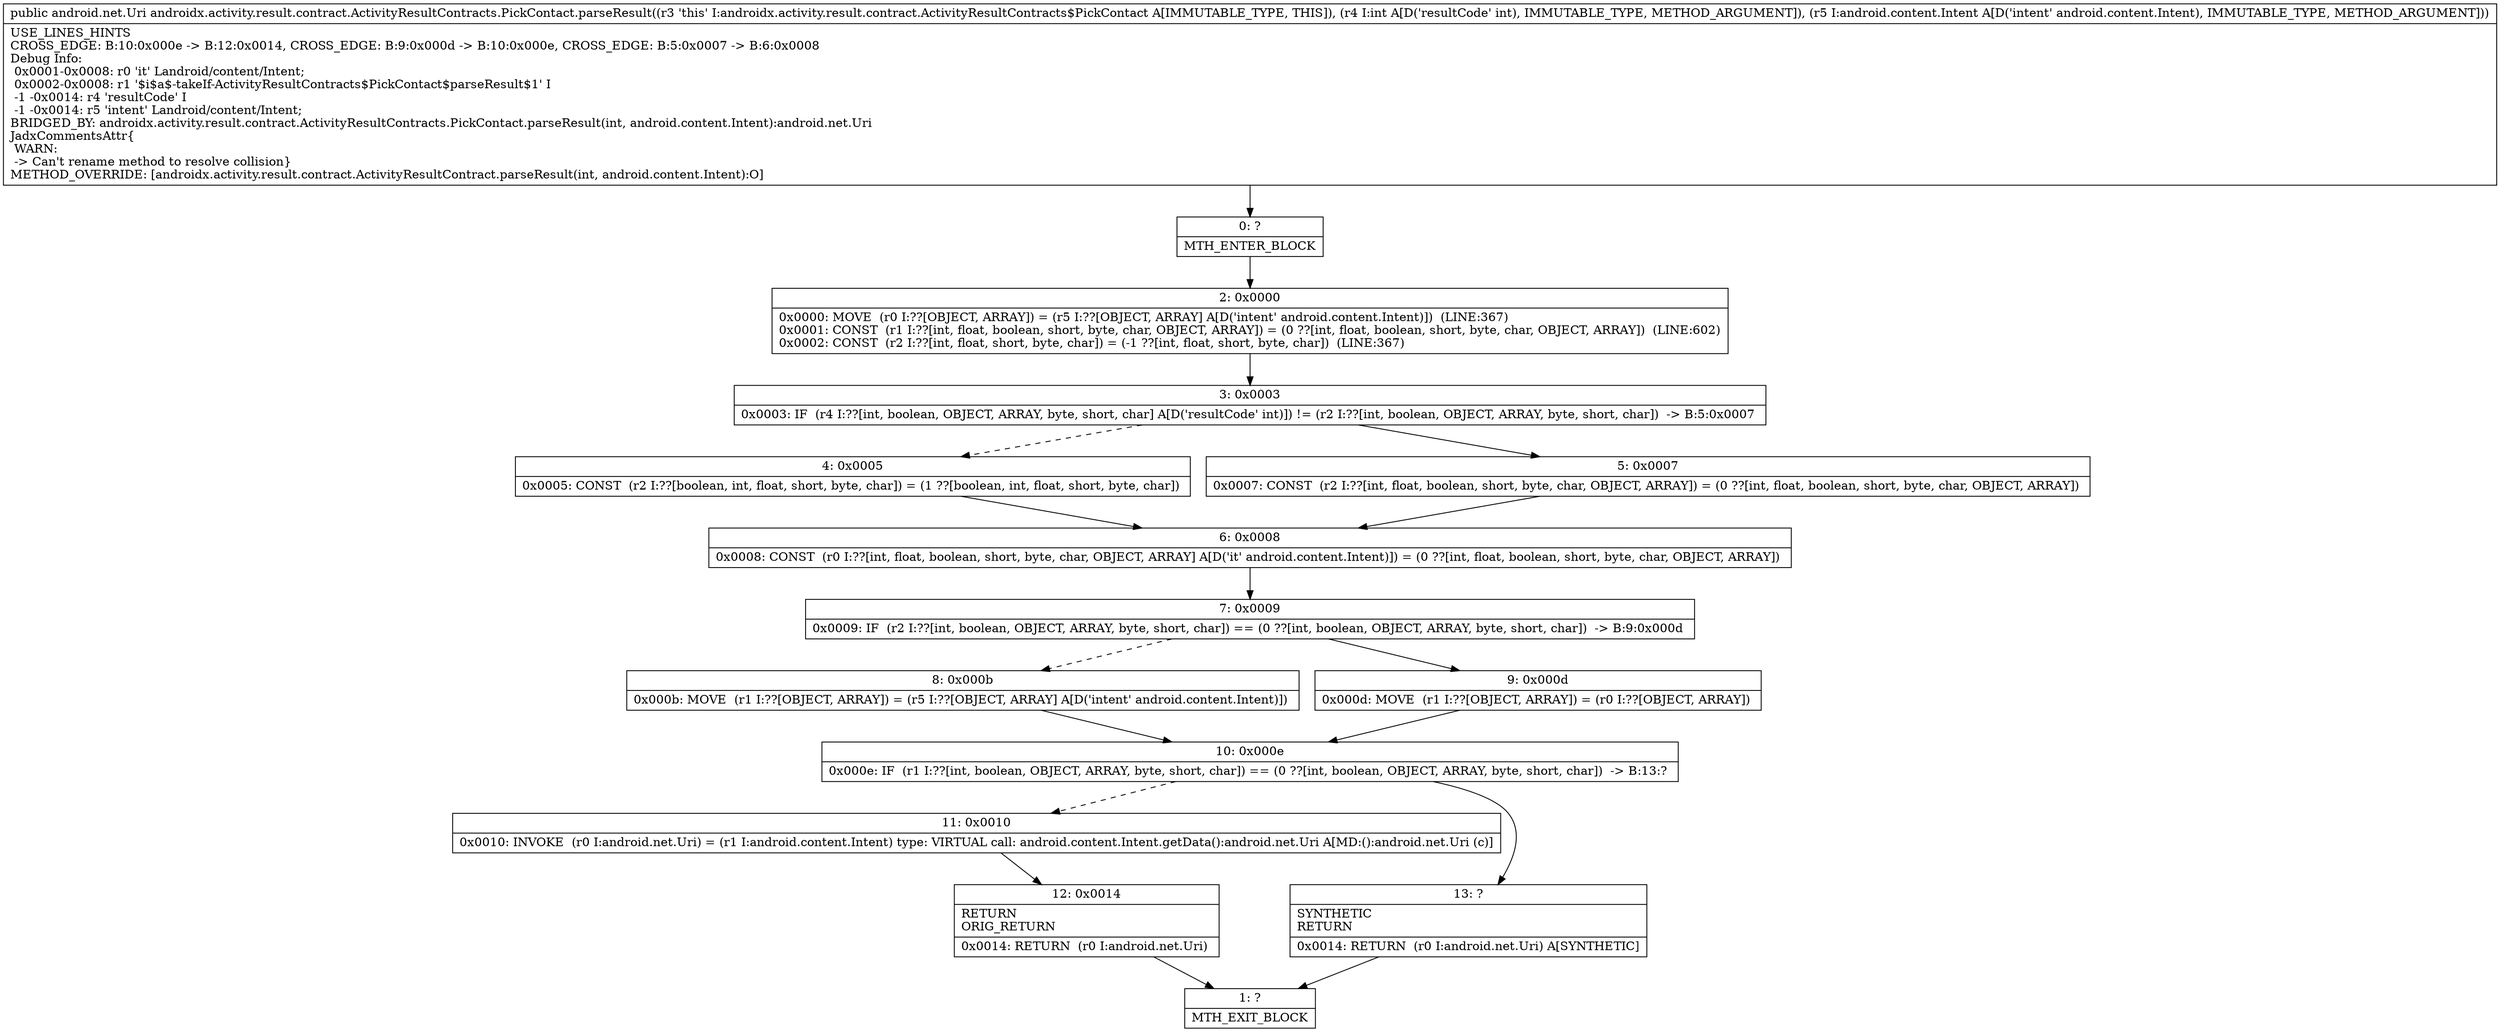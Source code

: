 digraph "CFG forandroidx.activity.result.contract.ActivityResultContracts.PickContact.parseResult(ILandroid\/content\/Intent;)Landroid\/net\/Uri;" {
Node_0 [shape=record,label="{0\:\ ?|MTH_ENTER_BLOCK\l}"];
Node_2 [shape=record,label="{2\:\ 0x0000|0x0000: MOVE  (r0 I:??[OBJECT, ARRAY]) = (r5 I:??[OBJECT, ARRAY] A[D('intent' android.content.Intent)])  (LINE:367)\l0x0001: CONST  (r1 I:??[int, float, boolean, short, byte, char, OBJECT, ARRAY]) = (0 ??[int, float, boolean, short, byte, char, OBJECT, ARRAY])  (LINE:602)\l0x0002: CONST  (r2 I:??[int, float, short, byte, char]) = (\-1 ??[int, float, short, byte, char])  (LINE:367)\l}"];
Node_3 [shape=record,label="{3\:\ 0x0003|0x0003: IF  (r4 I:??[int, boolean, OBJECT, ARRAY, byte, short, char] A[D('resultCode' int)]) != (r2 I:??[int, boolean, OBJECT, ARRAY, byte, short, char])  \-\> B:5:0x0007 \l}"];
Node_4 [shape=record,label="{4\:\ 0x0005|0x0005: CONST  (r2 I:??[boolean, int, float, short, byte, char]) = (1 ??[boolean, int, float, short, byte, char]) \l}"];
Node_6 [shape=record,label="{6\:\ 0x0008|0x0008: CONST  (r0 I:??[int, float, boolean, short, byte, char, OBJECT, ARRAY] A[D('it' android.content.Intent)]) = (0 ??[int, float, boolean, short, byte, char, OBJECT, ARRAY]) \l}"];
Node_7 [shape=record,label="{7\:\ 0x0009|0x0009: IF  (r2 I:??[int, boolean, OBJECT, ARRAY, byte, short, char]) == (0 ??[int, boolean, OBJECT, ARRAY, byte, short, char])  \-\> B:9:0x000d \l}"];
Node_8 [shape=record,label="{8\:\ 0x000b|0x000b: MOVE  (r1 I:??[OBJECT, ARRAY]) = (r5 I:??[OBJECT, ARRAY] A[D('intent' android.content.Intent)]) \l}"];
Node_10 [shape=record,label="{10\:\ 0x000e|0x000e: IF  (r1 I:??[int, boolean, OBJECT, ARRAY, byte, short, char]) == (0 ??[int, boolean, OBJECT, ARRAY, byte, short, char])  \-\> B:13:? \l}"];
Node_11 [shape=record,label="{11\:\ 0x0010|0x0010: INVOKE  (r0 I:android.net.Uri) = (r1 I:android.content.Intent) type: VIRTUAL call: android.content.Intent.getData():android.net.Uri A[MD:():android.net.Uri (c)]\l}"];
Node_12 [shape=record,label="{12\:\ 0x0014|RETURN\lORIG_RETURN\l|0x0014: RETURN  (r0 I:android.net.Uri) \l}"];
Node_1 [shape=record,label="{1\:\ ?|MTH_EXIT_BLOCK\l}"];
Node_13 [shape=record,label="{13\:\ ?|SYNTHETIC\lRETURN\l|0x0014: RETURN  (r0 I:android.net.Uri) A[SYNTHETIC]\l}"];
Node_9 [shape=record,label="{9\:\ 0x000d|0x000d: MOVE  (r1 I:??[OBJECT, ARRAY]) = (r0 I:??[OBJECT, ARRAY]) \l}"];
Node_5 [shape=record,label="{5\:\ 0x0007|0x0007: CONST  (r2 I:??[int, float, boolean, short, byte, char, OBJECT, ARRAY]) = (0 ??[int, float, boolean, short, byte, char, OBJECT, ARRAY]) \l}"];
MethodNode[shape=record,label="{public android.net.Uri androidx.activity.result.contract.ActivityResultContracts.PickContact.parseResult((r3 'this' I:androidx.activity.result.contract.ActivityResultContracts$PickContact A[IMMUTABLE_TYPE, THIS]), (r4 I:int A[D('resultCode' int), IMMUTABLE_TYPE, METHOD_ARGUMENT]), (r5 I:android.content.Intent A[D('intent' android.content.Intent), IMMUTABLE_TYPE, METHOD_ARGUMENT]))  | USE_LINES_HINTS\lCROSS_EDGE: B:10:0x000e \-\> B:12:0x0014, CROSS_EDGE: B:9:0x000d \-\> B:10:0x000e, CROSS_EDGE: B:5:0x0007 \-\> B:6:0x0008\lDebug Info:\l  0x0001\-0x0008: r0 'it' Landroid\/content\/Intent;\l  0x0002\-0x0008: r1 '$i$a$\-takeIf\-ActivityResultContracts$PickContact$parseResult$1' I\l  \-1 \-0x0014: r4 'resultCode' I\l  \-1 \-0x0014: r5 'intent' Landroid\/content\/Intent;\lBRIDGED_BY: androidx.activity.result.contract.ActivityResultContracts.PickContact.parseResult(int, android.content.Intent):android.net.Uri\lJadxCommentsAttr\{\l WARN: \l \-\> Can't rename method to resolve collision\}\lMETHOD_OVERRIDE: [androidx.activity.result.contract.ActivityResultContract.parseResult(int, android.content.Intent):O]\l}"];
MethodNode -> Node_0;Node_0 -> Node_2;
Node_2 -> Node_3;
Node_3 -> Node_4[style=dashed];
Node_3 -> Node_5;
Node_4 -> Node_6;
Node_6 -> Node_7;
Node_7 -> Node_8[style=dashed];
Node_7 -> Node_9;
Node_8 -> Node_10;
Node_10 -> Node_11[style=dashed];
Node_10 -> Node_13;
Node_11 -> Node_12;
Node_12 -> Node_1;
Node_13 -> Node_1;
Node_9 -> Node_10;
Node_5 -> Node_6;
}

